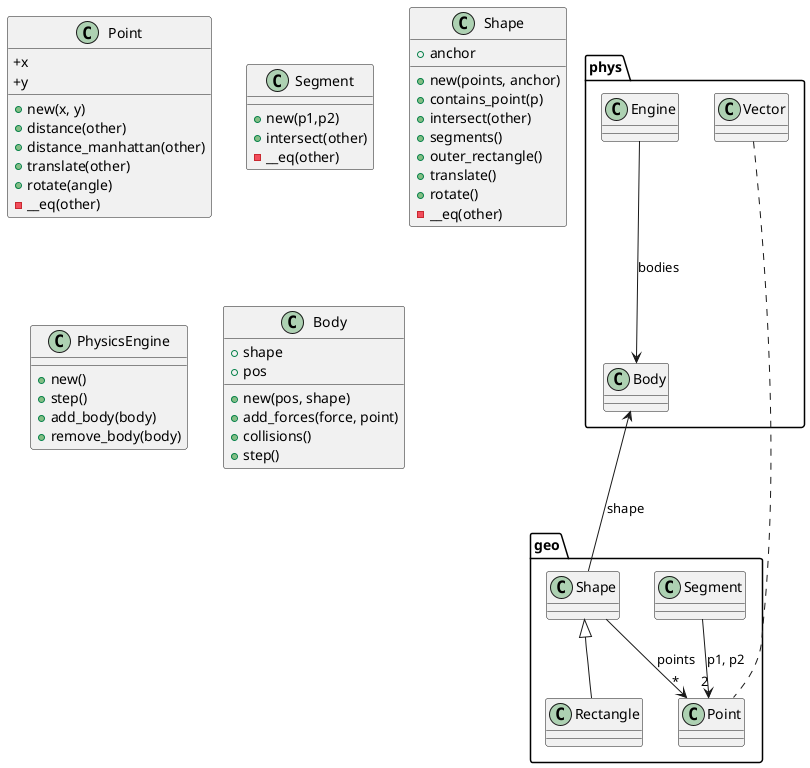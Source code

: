 @startuml

package "geo" {
	Shape --> "*" Point : points
	Shape <|-- Rectangle
	Segment --> "2" Point: p1, p2
}

package "phys" {
	Engine --> Body : bodies
	Body <-- Shape : shape
	Vector .. Point
}

class Point {
	+x
	+y
	+new(x, y)
	+distance(other)
	+distance_manhattan(other)
	+translate(other)
	+rotate(angle)
	-__eq(other)
}

class Segment {
	+new(p1,p2)
	+intersect(other)
	-__eq(other)
}

class Shape {
	+anchor
	+new(points, anchor)
	+contains_point(p)
	+intersect(other)
	+segments()
	+outer_rectangle()
	+translate()
	+rotate()
	-__eq(other)
}

class PhysicsEngine {
	+new()
	+step()
	+add_body(body)
	+remove_body(body)
}

class Body {
	+shape
	+pos
	+new(pos, shape)
	+add_forces(force, point)
	+collisions()
	+step()
}

@enduml
